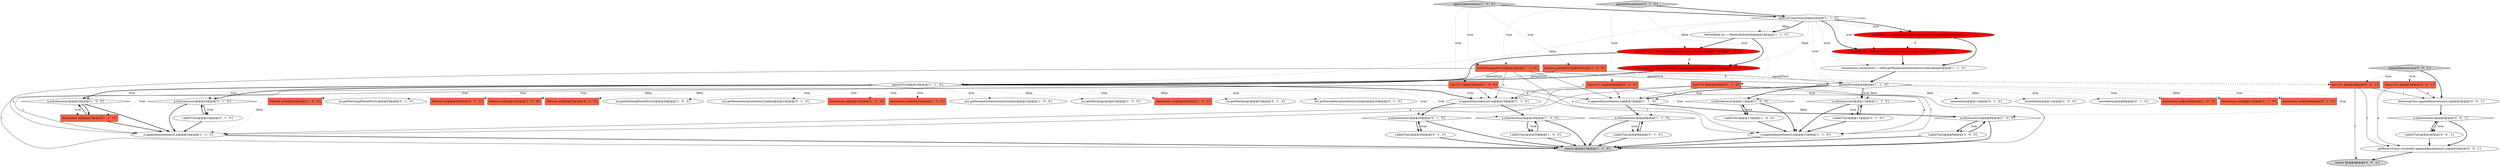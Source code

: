 digraph {
50 [style = filled, label = "appendAnnotations['0', '1', '0']", fillcolor = lightgray, shape = diamond image = "AAA0AAABBB2BBB"];
21 [style = filled, label = "a.isInstance(a2)@@@23@@@['1', '0', '0']", fillcolor = white, shape = diamond image = "AAA0AAABBB1BBB"];
16 [style = filled, label = "return l@@@27@@@['1', '1', '0']", fillcolor = lightgray, shape = ellipse image = "AAA0AAABBB1BBB"];
40 [style = filled, label = "m2.getParameterAnnotations()(index(@@@23@@@['0', '1', '0']", fillcolor = white, shape = ellipse image = "AAA0AAABBB2BBB"];
14 [style = filled, label = "parentFirst@@@18@@@['1', '1', '0']", fillcolor = white, shape = diamond image = "AAA0AAABBB1BBB"];
30 [style = filled, label = "a.isInstance(a2)@@@8@@@['1', '1', '0']", fillcolor = white, shape = diamond image = "AAA0AAABBB1BBB"];
4 [style = filled, label = "Annotation a2@@@23@@@['1', '0', '0']", fillcolor = tomato, shape = box image = "AAA0AAABBB1BBB"];
31 [style = filled, label = "Annotation a2@@@20@@@['1', '1', '0']", fillcolor = tomato, shape = box image = "AAA0AAABBB1BBB"];
18 [style = filled, label = "ci.appendAnnotations(l,a)@@@24@@@['1', '1', '0']", fillcolor = white, shape = ellipse image = "AAA0AAABBB1BBB"];
34 [style = filled, label = "m2.getParameterAnnotations()(index(@@@23@@@['1', '0', '0']", fillcolor = white, shape = ellipse image = "AAA0AAABBB1BBB"];
7 [style = filled, label = "a.isInstance(a2)@@@8@@@['1', '0', '0']", fillcolor = white, shape = diamond image = "AAA0AAABBB1BBB"];
48 [style = filled, label = "Class<T> a@@@2@@@['0', '1', '0']", fillcolor = tomato, shape = box image = "AAA0AAABBB2BBB"];
9 [style = filled, label = "ci.appendAnnotations(l,a)@@@12@@@['1', '1', '0']", fillcolor = white, shape = ellipse image = "AAA0AAABBB1BBB"];
62 [style = filled, label = "return l@@@6@@@['0', '0', '1']", fillcolor = lightgray, shape = ellipse image = "AAA0AAABBB3BBB"];
36 [style = filled, label = "List<T> l@@@2@@@['0', '1', '0']", fillcolor = tomato, shape = box image = "AAA0AAABBB2BBB"];
59 [style = filled, label = "a.isInstance(a2)@@@4@@@['0', '0', '1']", fillcolor = white, shape = diamond image = "AAA0AAABBB3BBB"];
55 [style = filled, label = "annotations@@@8@@@['0', '1', '0']", fillcolor = white, shape = ellipse image = "AAA0AAABBB2BBB"];
17 [style = filled, label = "mi.getMatching()@@@23@@@['1', '0', '0']", fillcolor = white, shape = ellipse image = "AAA0AAABBB1BBB"];
6 [style = filled, label = "a.isInstance(a2)@@@11@@@['1', '0', '0']", fillcolor = white, shape = diamond image = "AAA0AAABBB1BBB"];
29 [style = filled, label = "Annotation a2@@@8@@@['1', '0', '0']", fillcolor = tomato, shape = box image = "AAA0AAABBB1BBB"];
25 [style = filled, label = "Annotation a2@@@20@@@['1', '0', '0']", fillcolor = tomato, shape = box image = "AAA0AAABBB1BBB"];
44 [style = filled, label = "Annotation a2@@@11@@@['0', '1', '0']", fillcolor = tomato, shape = box image = "AAA0AAABBB2BBB"];
47 [style = filled, label = "ClassInfo ci = eInfo.getParamType(index).unwrap(,)@@@17@@@['0', '1', '0']", fillcolor = red, shape = ellipse image = "AAA1AAABBB2BBB"];
37 [style = filled, label = "mi.getMatching()@@@23@@@['0', '1', '0']", fillcolor = white, shape = ellipse image = "AAA0AAABBB2BBB"];
52 [style = filled, label = "m2.getParameterAnnotations()(index(@@@20@@@['0', '1', '0']", fillcolor = white, shape = ellipse image = "AAA0AAABBB2BBB"];
57 [style = filled, label = "Class<T> a@@@2@@@['0', '0', '1']", fillcolor = tomato, shape = box image = "AAA0AAABBB3BBB"];
0 [style = filled, label = "l.add((T)a2)@@@8@@@['1', '0', '0']", fillcolor = white, shape = ellipse image = "AAA0AAABBB1BBB"];
13 [style = filled, label = "Method m2@@@20@@@['1', '0', '0']", fillcolor = tomato, shape = box image = "AAA0AAABBB1BBB"];
10 [style = filled, label = "l.add((T)a2)@@@20@@@['1', '0', '0']", fillcolor = white, shape = ellipse image = "AAA0AAABBB1BBB"];
49 [style = filled, label = "l.add((T)a2)@@@20@@@['0', '1', '0']", fillcolor = white, shape = ellipse image = "AAA0AAABBB2BBB"];
39 [style = filled, label = "l.add((T)a2)@@@11@@@['0', '1', '0']", fillcolor = white, shape = ellipse image = "AAA0AAABBB2BBB"];
63 [style = filled, label = "List<T> l@@@2@@@['0', '0', '1']", fillcolor = tomato, shape = box image = "AAA0AAABBB3BBB"];
1 [style = filled, label = "Annotation(( annotations = eInfo.getParameterAnnotations(index)@@@5@@@['1', '1', '0']", fillcolor = white, shape = ellipse image = "AAA0AAABBB1BBB"];
56 [style = filled, label = "Annotation a2@@@8@@@['0', '1', '0']", fillcolor = tomato, shape = box image = "AAA0AAABBB2BBB"];
38 [style = filled, label = "mi.getMatchingParentFirst()@@@20@@@['0', '1', '0']", fillcolor = white, shape = ellipse image = "AAA0AAABBB2BBB"];
33 [style = filled, label = "ci.appendAnnotations(l,a)@@@19@@@['1', '1', '0']", fillcolor = white, shape = ellipse image = "AAA0AAABBB1BBB"];
46 [style = filled, label = "annotations@@@11@@@['0', '1', '0']", fillcolor = white, shape = ellipse image = "AAA0AAABBB2BBB"];
8 [style = filled, label = "ClassInfo ci = eInfo.getParamType(index).resolved()@@@4@@@['1', '0', '0']", fillcolor = red, shape = ellipse image = "AAA1AAABBB1BBB"];
45 [style = filled, label = "Method m2@@@20@@@['0', '1', '0']", fillcolor = tomato, shape = box image = "AAA0AAABBB2BBB"];
28 [style = filled, label = "parentFirst@@@6@@@['1', '1', '0']", fillcolor = white, shape = diamond image = "AAA0AAABBB1BBB"];
61 [style = filled, label = "declaringClass.appendAnnotations(l,a)@@@3@@@['0', '0', '1']", fillcolor = white, shape = ellipse image = "AAA0AAABBB3BBB"];
64 [style = filled, label = "l.add((T)a2)@@@4@@@['0', '0', '1']", fillcolor = white, shape = ellipse image = "AAA0AAABBB3BBB"];
32 [style = filled, label = "ci.appendAnnotations(l,a)@@@7@@@['1', '1', '0']", fillcolor = white, shape = ellipse image = "AAA0AAABBB1BBB"];
3 [style = filled, label = "Method m2@@@23@@@['1', '0', '0']", fillcolor = tomato, shape = box image = "AAA0AAABBB1BBB"];
24 [style = filled, label = "a.isInstance(a2)@@@20@@@['1', '0', '0']", fillcolor = white, shape = diamond image = "AAA0AAABBB1BBB"];
35 [style = filled, label = "Annotation a2@@@23@@@['1', '1', '0']", fillcolor = tomato, shape = box image = "AAA0AAABBB1BBB"];
54 [style = filled, label = "Method m2@@@23@@@['0', '1', '0']", fillcolor = tomato, shape = box image = "AAA0AAABBB2BBB"];
5 [style = filled, label = "appendAnnotations['1', '0', '0']", fillcolor = lightgray, shape = diamond image = "AAA0AAABBB1BBB"];
58 [style = filled, label = "getReturnType().resolved().appendAnnotations(l,a)@@@5@@@['0', '0', '1']", fillcolor = white, shape = ellipse image = "AAA0AAABBB3BBB"];
43 [style = filled, label = "a.isInstance(a2)@@@23@@@['0', '1', '0']", fillcolor = white, shape = diamond image = "AAA0AAABBB2BBB"];
26 [style = filled, label = "boolean parentFirst@@@2@@@['1', '1', '0']", fillcolor = tomato, shape = box image = "AAA0AAABBB1BBB"];
42 [style = filled, label = "ClassInfo ci = eInfo.getParamType(index).unwrap(,)@@@4@@@['0', '1', '0']", fillcolor = red, shape = ellipse image = "AAA1AAABBB2BBB"];
20 [style = filled, label = "l.add((T)a2)@@@11@@@['1', '0', '0']", fillcolor = white, shape = ellipse image = "AAA0AAABBB1BBB"];
23 [style = filled, label = "boolean parentFirst@@@2@@@['1', '0', '0']", fillcolor = tomato, shape = box image = "AAA0AAABBB1BBB"];
11 [style = filled, label = "List<T> l@@@2@@@['1', '0', '0']", fillcolor = tomato, shape = box image = "AAA0AAABBB1BBB"];
12 [style = filled, label = "MethodInfo mi = (MethodInfo)eInfo@@@16@@@['1', '1', '0']", fillcolor = white, shape = ellipse image = "AAA0AAABBB1BBB"];
27 [style = filled, label = "a.isInstance(a2)@@@11@@@['1', '1', '0']", fillcolor = white, shape = diamond image = "AAA0AAABBB1BBB"];
51 [style = filled, label = "l.add((T)a2)@@@8@@@['0', '1', '0']", fillcolor = white, shape = ellipse image = "AAA0AAABBB2BBB"];
53 [style = filled, label = "a.isInstance(a2)@@@20@@@['0', '1', '0']", fillcolor = white, shape = diamond image = "AAA0AAABBB2BBB"];
60 [style = filled, label = "appendAnnotations['0', '0', '1']", fillcolor = lightgray, shape = diamond image = "AAA0AAABBB3BBB"];
41 [style = filled, label = "l.add((T)a2)@@@23@@@['0', '1', '0']", fillcolor = white, shape = ellipse image = "AAA0AAABBB2BBB"];
19 [style = filled, label = "eInfo.isConstructor@@@3@@@['1', '1', '0']", fillcolor = white, shape = diamond image = "AAA0AAABBB1BBB"];
15 [style = filled, label = "annotations@@@11@@@['1', '0', '0']", fillcolor = white, shape = ellipse image = "AAA0AAABBB1BBB"];
22 [style = filled, label = "ClassInfo ci = eInfo.getParamType(index).resolved()@@@17@@@['1', '0', '0']", fillcolor = red, shape = ellipse image = "AAA1AAABBB1BBB"];
2 [style = filled, label = "mi.getMatchingParentFirst()@@@20@@@['1', '0', '0']", fillcolor = white, shape = ellipse image = "AAA0AAABBB1BBB"];
14->17 [style = dotted, label="false"];
28->6 [style = bold, label=""];
49->16 [style = bold, label=""];
20->9 [style = bold, label=""];
39->9 [style = bold, label=""];
10->24 [style = bold, label=""];
14->45 [style = dotted, label="true"];
5->23 [style = dotted, label="true"];
27->9 [style = bold, label=""];
19->12 [style = dotted, label="false"];
11->9 [style = solid, label="l"];
14->18 [style = dotted, label="false"];
59->58 [style = bold, label=""];
14->53 [style = dotted, label="true"];
26->33 [style = solid, label="a"];
43->18 [style = bold, label=""];
61->59 [style = bold, label=""];
9->16 [style = bold, label=""];
21->18 [style = bold, label=""];
28->6 [style = dotted, label="true"];
8->1 [style = bold, label=""];
28->30 [style = dotted, label="true"];
12->47 [style = bold, label=""];
1->28 [style = bold, label=""];
57->61 [style = solid, label="a"];
5->11 [style = dotted, label="true"];
14->21 [style = dotted, label="true"];
58->62 [style = bold, label=""];
36->32 [style = solid, label="l"];
50->48 [style = dotted, label="true"];
28->7 [style = dotted, label="true"];
7->16 [style = bold, label=""];
26->14 [style = solid, label="parentFirst"];
42->1 [style = bold, label=""];
26->9 [style = solid, label="a"];
28->27 [style = dotted, label="true"];
21->35 [style = bold, label=""];
48->33 [style = solid, label="a"];
50->26 [style = dotted, label="true"];
23->28 [style = solid, label="parentFirst"];
12->22 [style = bold, label=""];
11->32 [style = solid, label="l"];
53->49 [style = dotted, label="true"];
24->10 [style = bold, label=""];
19->42 [style = bold, label=""];
14->2 [style = dotted, label="true"];
59->64 [style = bold, label=""];
35->18 [style = bold, label=""];
50->19 [style = bold, label=""];
19->12 [style = bold, label=""];
14->24 [style = dotted, label="true"];
14->52 [style = dotted, label="true"];
51->30 [style = bold, label=""];
7->0 [style = bold, label=""];
36->16 [style = solid, label="l"];
32->7 [style = bold, label=""];
50->36 [style = dotted, label="true"];
51->16 [style = bold, label=""];
48->18 [style = solid, label="a"];
35->21 [style = bold, label=""];
14->43 [style = bold, label=""];
11->33 [style = solid, label="l"];
8->42 [style = dashed, label="0"];
6->20 [style = dotted, label="true"];
0->7 [style = bold, label=""];
28->29 [style = dotted, label="true"];
57->58 [style = solid, label="a"];
30->51 [style = dotted, label="true"];
14->54 [style = dotted, label="false"];
14->25 [style = dotted, label="true"];
5->26 [style = dotted, label="true"];
14->34 [style = dotted, label="true"];
22->14 [style = bold, label=""];
14->4 [style = dotted, label="true"];
41->43 [style = bold, label=""];
21->35 [style = dotted, label="true"];
14->21 [style = bold, label=""];
36->9 [style = solid, label="l"];
19->22 [style = dotted, label="false"];
19->1 [style = dotted, label="true"];
0->16 [style = bold, label=""];
27->39 [style = dotted, label="true"];
14->37 [style = dotted, label="false"];
19->14 [style = dotted, label="false"];
23->14 [style = solid, label="parentFirst"];
26->18 [style = solid, label="a"];
60->57 [style = dotted, label="true"];
64->59 [style = bold, label=""];
7->0 [style = dotted, label="true"];
19->42 [style = dotted, label="true"];
28->46 [style = dotted, label="false"];
32->30 [style = bold, label=""];
19->8 [style = dotted, label="true"];
11->16 [style = solid, label="l"];
28->32 [style = bold, label=""];
36->33 [style = solid, label="l"];
14->40 [style = dotted, label="true"];
6->20 [style = bold, label=""];
59->64 [style = dotted, label="true"];
5->19 [style = bold, label=""];
19->28 [style = dotted, label="true"];
27->39 [style = bold, label=""];
28->32 [style = dotted, label="true"];
28->9 [style = dotted, label="false"];
60->61 [style = bold, label=""];
10->16 [style = bold, label=""];
33->24 [style = bold, label=""];
43->41 [style = bold, label=""];
63->61 [style = solid, label="l"];
63->58 [style = solid, label="l"];
64->58 [style = bold, label=""];
48->9 [style = solid, label="a"];
28->56 [style = dotted, label="true"];
41->18 [style = bold, label=""];
18->16 [style = bold, label=""];
22->47 [style = dashed, label="0"];
36->18 [style = solid, label="l"];
14->33 [style = dotted, label="true"];
26->32 [style = solid, label="a"];
26->63 [style = dashed, label="0"];
11->18 [style = solid, label="l"];
14->43 [style = dotted, label="true"];
20->6 [style = bold, label=""];
39->27 [style = bold, label=""];
19->47 [style = dotted, label="false"];
33->53 [style = bold, label=""];
14->13 [style = dotted, label="true"];
19->8 [style = bold, label=""];
14->33 [style = bold, label=""];
14->3 [style = dotted, label="false"];
49->53 [style = bold, label=""];
30->51 [style = bold, label=""];
24->10 [style = dotted, label="true"];
53->49 [style = bold, label=""];
24->16 [style = bold, label=""];
14->38 [style = dotted, label="true"];
60->63 [style = dotted, label="true"];
28->44 [style = dotted, label="false"];
28->55 [style = dotted, label="true"];
28->15 [style = dotted, label="false"];
28->27 [style = dotted, label="false"];
43->41 [style = dotted, label="true"];
53->16 [style = bold, label=""];
14->31 [style = dotted, label="true"];
14->35 [style = dotted, label="true"];
28->27 [style = bold, label=""];
6->9 [style = bold, label=""];
30->16 [style = bold, label=""];
63->62 [style = solid, label="l"];
47->14 [style = bold, label=""];
26->28 [style = solid, label="parentFirst"];
48->32 [style = solid, label="a"];
}
